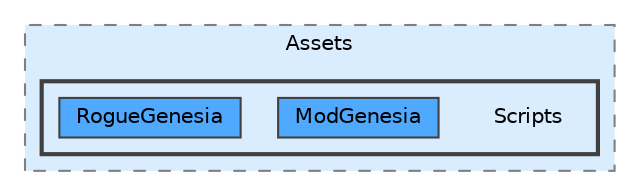digraph "Q:/IdleWave/Projet/Assets/Scripts"
{
 // LATEX_PDF_SIZE
  bgcolor="transparent";
  edge [fontname=Helvetica,fontsize=10,labelfontname=Helvetica,labelfontsize=10];
  node [fontname=Helvetica,fontsize=10,shape=box,height=0.2,width=0.4];
  compound=true
  subgraph clusterdir_67c15ac6c550aa421ff3fd7ae9a62c8d {
    graph [ bgcolor="#daedff", pencolor="grey50", label="Assets", fontname=Helvetica,fontsize=10 style="filled,dashed", URL="dir_67c15ac6c550aa421ff3fd7ae9a62c8d.html",tooltip=""]
  subgraph clusterdir_68bc571df5181e7f1520595d8bb5242f {
    graph [ bgcolor="#daedff", pencolor="grey25", label="", fontname=Helvetica,fontsize=10 style="filled,bold", URL="dir_68bc571df5181e7f1520595d8bb5242f.html",tooltip=""]
    dir_68bc571df5181e7f1520595d8bb5242f [shape=plaintext, label="Scripts"];
  dir_0b2f43b7b3d4a686a4c8e2c560629f2c [label="ModGenesia", fillcolor="#4ea9ff", color="grey25", style="filled", URL="dir_0b2f43b7b3d4a686a4c8e2c560629f2c.html",tooltip=""];
  dir_d4c8a807693b39dbeba49ac8db2dc23a [label="RogueGenesia", fillcolor="#4ea9ff", color="grey25", style="filled", URL="dir_d4c8a807693b39dbeba49ac8db2dc23a.html",tooltip=""];
  }
  }
}
